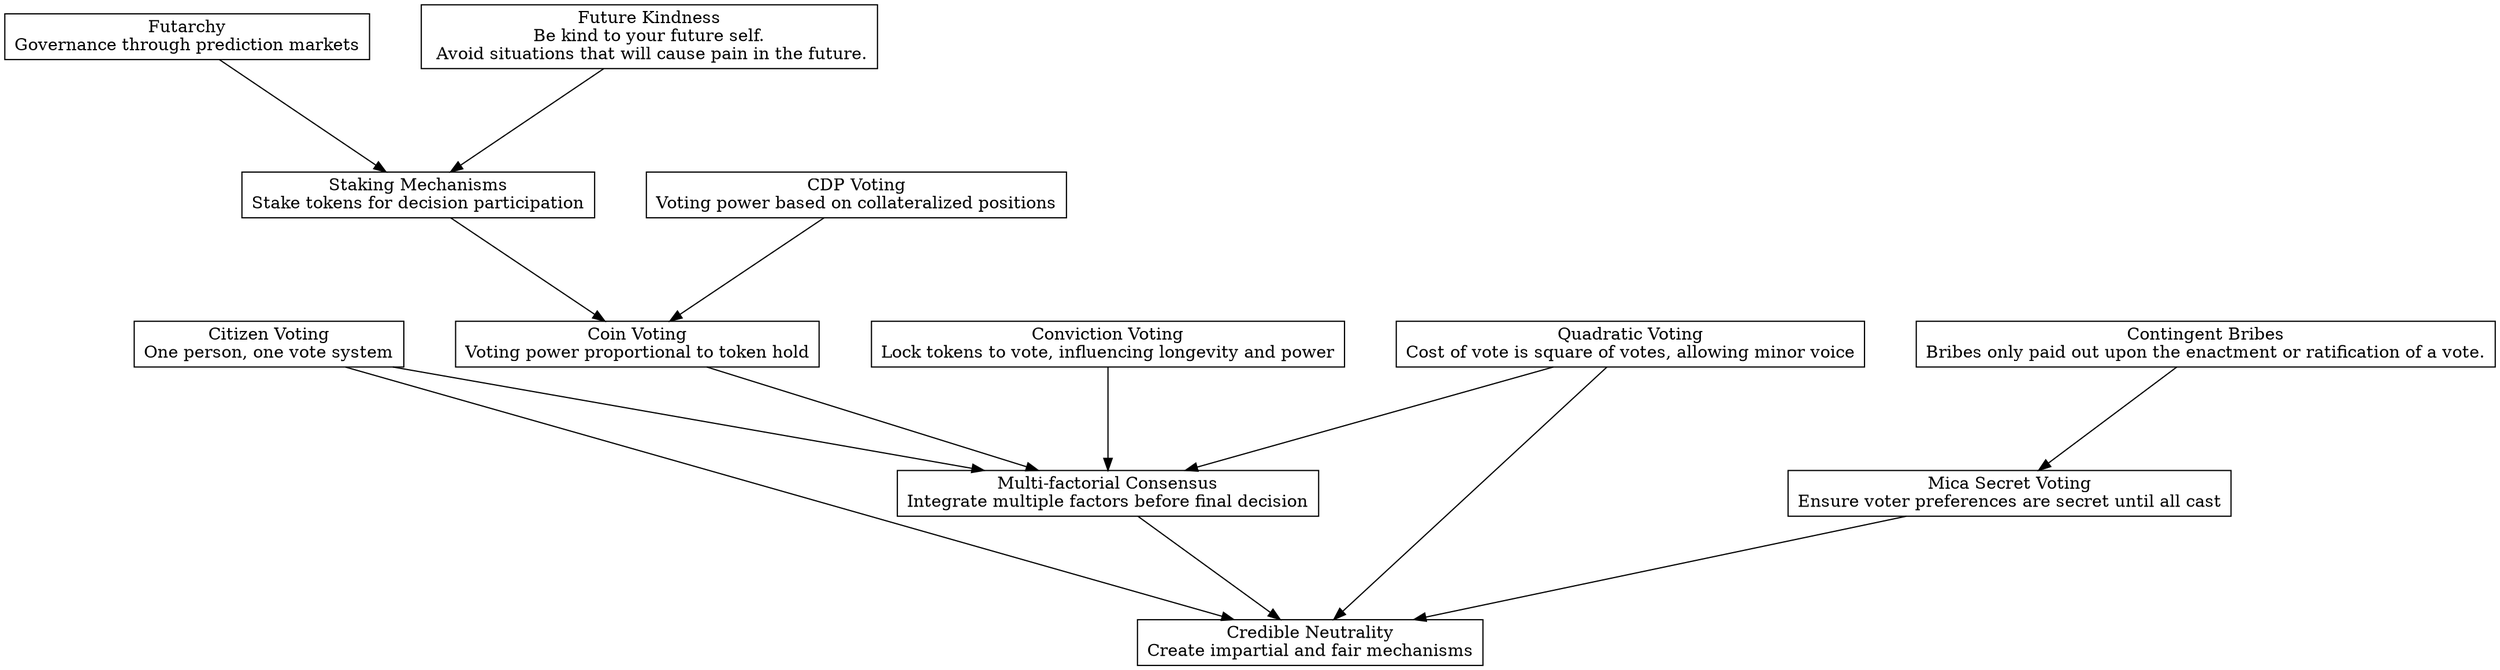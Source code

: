 digraph "" {
	graph [nodesep=0.6,
		rankdir=TB,
		ranksep=1.2
	];
	node [label="\N",
		shape=box
	];
	"Credible Neutrality"	[label="Credible Neutrality\nCreate impartial and fair mechanisms"];
	"Citizen Voting"	[label="Citizen Voting\nOne person, one vote system"];
	"Citizen Voting" -> "Credible Neutrality";
	"Multi-factorial Consensus"	[label="Multi-factorial Consensus\nIntegrate multiple factors before final decision"];
	"Citizen Voting" -> "Multi-factorial Consensus";
	"Quadratic Voting"	[label="Quadratic Voting\nCost of vote is square of votes, allowing minor voice"];
	"Quadratic Voting" -> "Credible Neutrality";
	"Quadratic Voting" -> "Multi-factorial Consensus";
	"Multi-factorial Consensus" -> "Credible Neutrality";
	"Mica Secret Voting"	[label="Mica Secret Voting\nEnsure voter preferences are secret until all cast"];
	"Mica Secret Voting" -> "Credible Neutrality";
	"Contingent Bribes"	[label="Contingent Bribes\nBribes only paid out upon the enactment or ratification of a vote."];
	"Contingent Bribes" -> "Mica Secret Voting";
	"Coin Voting"	[label="Coin Voting\nVoting power proportional to token hold"];
	"Coin Voting" -> "Multi-factorial Consensus";
	"Conviction Voting"	[label="Conviction Voting\nLock tokens to vote, influencing longevity and power"];
	"Conviction Voting" -> "Multi-factorial Consensus";
	"Staking Mechanisms"	[label="Staking Mechanisms\nStake tokens for decision participation"];
	"Staking Mechanisms" -> "Coin Voting";
	"CDP Voting"	[label="CDP Voting\nVoting power based on collateralized positions"];
	"CDP Voting" -> "Coin Voting";
	Futarchy	[label="Futarchy\nGovernance through prediction markets"];
	Futarchy -> "Staking Mechanisms";
	"Future Kindness"	[label="Future Kindness\nBe kind to your future self.\n Avoid situations that will cause pain in the future."];
	"Future Kindness" -> "Staking Mechanisms";
}
